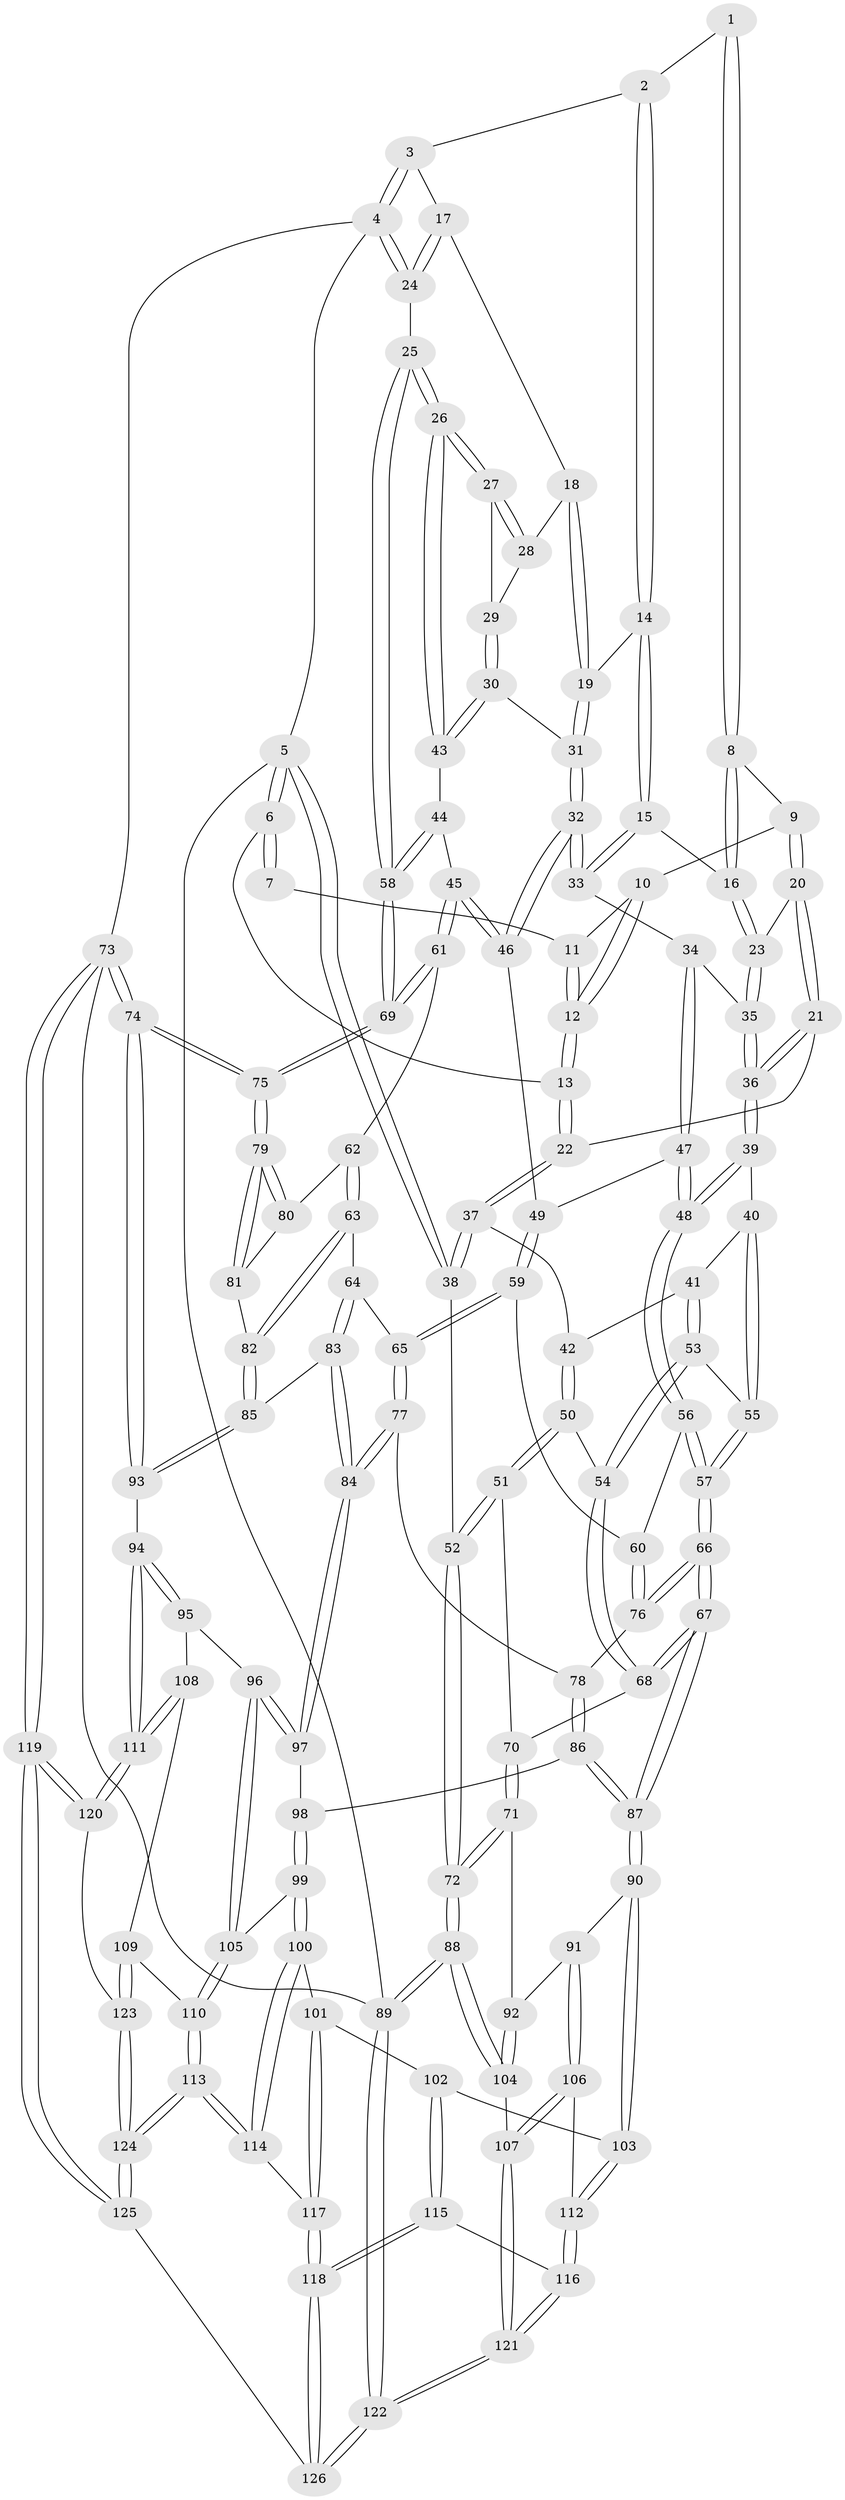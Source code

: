 // Generated by graph-tools (version 1.1) at 2025/03/03/09/25 03:03:21]
// undirected, 126 vertices, 312 edges
graph export_dot {
graph [start="1"]
  node [color=gray90,style=filled];
  1 [pos="+0.3990328966262106+0"];
  2 [pos="+0.6580031081041784+0"];
  3 [pos="+0.8382554687783464+0"];
  4 [pos="+1+0"];
  5 [pos="+0+0"];
  6 [pos="+0+0"];
  7 [pos="+0.25189570429303915+0"];
  8 [pos="+0.3939757254638379+0.02537180028812134"];
  9 [pos="+0.30978039476835695+0.05621545840679819"];
  10 [pos="+0.2995294499599853+0.051723422531547346"];
  11 [pos="+0.26638113860198415+0"];
  12 [pos="+0.188230811962523+0.10484293178061356"];
  13 [pos="+0.169012464091983+0.12005060937032903"];
  14 [pos="+0.6449323852820771+0"];
  15 [pos="+0.6109753804335233+0.03546384754681264"];
  16 [pos="+0.44081965032056797+0.09175780027284161"];
  17 [pos="+0.8984991338176406+0.06563720092015288"];
  18 [pos="+0.8803184229251988+0.07990540985951584"];
  19 [pos="+0.8021074052272366+0.10597839205846556"];
  20 [pos="+0.3224704149560575+0.10458392873502026"];
  21 [pos="+0.2827396846613428+0.17131245120147695"];
  22 [pos="+0.1730552299971318+0.1612609745938948"];
  23 [pos="+0.4258411884913423+0.1286495555408192"];
  24 [pos="+1+0.2080427940193791"];
  25 [pos="+1+0.23719558493592113"];
  26 [pos="+1+0.23398411554447007"];
  27 [pos="+0.9543688075836426+0.21242442782649923"];
  28 [pos="+0.883495280186558+0.13171841614455748"];
  29 [pos="+0.8688223456845473+0.21244637666192667"];
  30 [pos="+0.8412647635568605+0.22244985168736583"];
  31 [pos="+0.7806908740987479+0.20957248296909523"];
  32 [pos="+0.7440908820960918+0.2314141051963416"];
  33 [pos="+0.619562278785305+0.13864358403960306"];
  34 [pos="+0.5491566910486507+0.22977150531835902"];
  35 [pos="+0.4217066295064674+0.208931541726803"];
  36 [pos="+0.3841640126364603+0.24224146391909343"];
  37 [pos="+0.1677930334900612+0.17136674666274024"];
  38 [pos="+0+0.2255779955413142"];
  39 [pos="+0.37059096731613356+0.2927500444224062"];
  40 [pos="+0.357849897017799+0.3039123095253119"];
  41 [pos="+0.21492578374979152+0.29834180049998166"];
  42 [pos="+0.17097573456954507+0.28969861500898925"];
  43 [pos="+0.8678303319676769+0.28709833341746527"];
  44 [pos="+0.8632066116847601+0.3481503146141077"];
  45 [pos="+0.8242542059472673+0.38120861201193745"];
  46 [pos="+0.7239013072013067+0.31874015243498666"];
  47 [pos="+0.5688297837692756+0.295172942651507"];
  48 [pos="+0.517496380726004+0.39715448966239353"];
  49 [pos="+0.7171679388770239+0.32278836812085915"];
  50 [pos="+0.11725120474982866+0.36283050528669336"];
  51 [pos="+0.03390029238546206+0.399575475350533"];
  52 [pos="+0+0.38108762953579295"];
  53 [pos="+0.27411473177999507+0.3995588245210676"];
  54 [pos="+0.21331787900521357+0.43051228344404635"];
  55 [pos="+0.33588989960176574+0.39111964478676847"];
  56 [pos="+0.5246373310881413+0.44140377352792826"];
  57 [pos="+0.37346878458858046+0.5170507143334585"];
  58 [pos="+1+0.318439582074892"];
  59 [pos="+0.6498771507888489+0.4643272368932125"];
  60 [pos="+0.5627124436517926+0.46652523409757013"];
  61 [pos="+0.8424231227395582+0.4685391341468361"];
  62 [pos="+0.8365401553399503+0.48628889295850547"];
  63 [pos="+0.823107227525198+0.49538255450094454"];
  64 [pos="+0.7745344563864585+0.5155701010374768"];
  65 [pos="+0.6948884235989342+0.5035768385453501"];
  66 [pos="+0.32277876444622433+0.6069530755052223"];
  67 [pos="+0.3062233153126691+0.6287981994798493"];
  68 [pos="+0.2684378762328677+0.572511370108988"];
  69 [pos="+1+0.35073303366760855"];
  70 [pos="+0.06350000030737976+0.44824821256149006"];
  71 [pos="+0.12216983330431269+0.6526662038350068"];
  72 [pos="+0+0.6718880333255199"];
  73 [pos="+1+1"];
  74 [pos="+1+0.9142911251456065"];
  75 [pos="+1+0.6304078968635028"];
  76 [pos="+0.557058116643639+0.5727632306757111"];
  77 [pos="+0.6414064422506527+0.6878523611441099"];
  78 [pos="+0.5646766511262074+0.5970814580151478"];
  79 [pos="+1+0.6137929924974342"];
  80 [pos="+0.8734896722115006+0.517254708310588"];
  81 [pos="+0.8882404378842095+0.6331979841511274"];
  82 [pos="+0.849689330551988+0.6577678526394207"];
  83 [pos="+0.765724148704018+0.6803935126969244"];
  84 [pos="+0.6441672262970323+0.6974723488197417"];
  85 [pos="+0.8148410846291713+0.7004422899833627"];
  86 [pos="+0.3940917604903018+0.6946619296079244"];
  87 [pos="+0.2986554012550286+0.6645250941296195"];
  88 [pos="+0+0.7538184276148295"];
  89 [pos="+0+1"];
  90 [pos="+0.297190955925454+0.6659363335086711"];
  91 [pos="+0.21644449184122871+0.6813904078831469"];
  92 [pos="+0.19560992766121887+0.6812914548749797"];
  93 [pos="+0.8840027481569218+0.8157874476888847"];
  94 [pos="+0.8497155403465014+0.8349909707768025"];
  95 [pos="+0.6504056057603192+0.7702382151245643"];
  96 [pos="+0.6330606763871764+0.7195090177735747"];
  97 [pos="+0.6328054464186232+0.7177118449552157"];
  98 [pos="+0.46726072281803005+0.7344056240528959"];
  99 [pos="+0.4879197475430684+0.8384947406258405"];
  100 [pos="+0.4666165855457082+0.8744483236509969"];
  101 [pos="+0.32828508575361126+0.8197731101081283"];
  102 [pos="+0.32766142176749874+0.8192684895750859"];
  103 [pos="+0.3073601856216869+0.7655610219154093"];
  104 [pos="+0.055436449001567654+0.8397653761266959"];
  105 [pos="+0.5383017001936178+0.84651179154261"];
  106 [pos="+0.16028073965325518+0.877517686521438"];
  107 [pos="+0.08431727633363499+0.8874307978653726"];
  108 [pos="+0.6511784467961677+0.7807985301179998"];
  109 [pos="+0.6149039444514763+0.906828539661721"];
  110 [pos="+0.5956201901104926+0.9023912929919374"];
  111 [pos="+0.7669146013550246+0.9074305535899779"];
  112 [pos="+0.2039651118398179+0.906617733479765"];
  113 [pos="+0.4910468746937049+0.9363513776381782"];
  114 [pos="+0.46532480756788086+0.914219852654781"];
  115 [pos="+0.28662254055907266+0.9890518247876161"];
  116 [pos="+0.21517087600639634+0.9408768976807349"];
  117 [pos="+0.4078460379764322+0.9382661882765622"];
  118 [pos="+0.3215880582299158+1"];
  119 [pos="+0.815813979366367+1"];
  120 [pos="+0.7507445684907941+0.9367703440253381"];
  121 [pos="+0.07071538416736356+1"];
  122 [pos="+0+1"];
  123 [pos="+0.6212521458046806+0.9162798069079634"];
  124 [pos="+0.5503155247617125+1"];
  125 [pos="+0.5496635427427421+1"];
  126 [pos="+0.3366013933781283+1"];
  1 -- 2;
  1 -- 8;
  1 -- 8;
  2 -- 3;
  2 -- 14;
  2 -- 14;
  3 -- 4;
  3 -- 4;
  3 -- 17;
  4 -- 5;
  4 -- 24;
  4 -- 24;
  4 -- 73;
  5 -- 6;
  5 -- 6;
  5 -- 38;
  5 -- 38;
  5 -- 89;
  6 -- 7;
  6 -- 7;
  6 -- 13;
  7 -- 11;
  8 -- 9;
  8 -- 16;
  8 -- 16;
  9 -- 10;
  9 -- 20;
  9 -- 20;
  10 -- 11;
  10 -- 12;
  10 -- 12;
  11 -- 12;
  11 -- 12;
  12 -- 13;
  12 -- 13;
  13 -- 22;
  13 -- 22;
  14 -- 15;
  14 -- 15;
  14 -- 19;
  15 -- 16;
  15 -- 33;
  15 -- 33;
  16 -- 23;
  16 -- 23;
  17 -- 18;
  17 -- 24;
  17 -- 24;
  18 -- 19;
  18 -- 19;
  18 -- 28;
  19 -- 31;
  19 -- 31;
  20 -- 21;
  20 -- 21;
  20 -- 23;
  21 -- 22;
  21 -- 36;
  21 -- 36;
  22 -- 37;
  22 -- 37;
  23 -- 35;
  23 -- 35;
  24 -- 25;
  25 -- 26;
  25 -- 26;
  25 -- 58;
  25 -- 58;
  26 -- 27;
  26 -- 27;
  26 -- 43;
  26 -- 43;
  27 -- 28;
  27 -- 28;
  27 -- 29;
  28 -- 29;
  29 -- 30;
  29 -- 30;
  30 -- 31;
  30 -- 43;
  30 -- 43;
  31 -- 32;
  31 -- 32;
  32 -- 33;
  32 -- 33;
  32 -- 46;
  32 -- 46;
  33 -- 34;
  34 -- 35;
  34 -- 47;
  34 -- 47;
  35 -- 36;
  35 -- 36;
  36 -- 39;
  36 -- 39;
  37 -- 38;
  37 -- 38;
  37 -- 42;
  38 -- 52;
  39 -- 40;
  39 -- 48;
  39 -- 48;
  40 -- 41;
  40 -- 55;
  40 -- 55;
  41 -- 42;
  41 -- 53;
  41 -- 53;
  42 -- 50;
  42 -- 50;
  43 -- 44;
  44 -- 45;
  44 -- 58;
  44 -- 58;
  45 -- 46;
  45 -- 46;
  45 -- 61;
  45 -- 61;
  46 -- 49;
  47 -- 48;
  47 -- 48;
  47 -- 49;
  48 -- 56;
  48 -- 56;
  49 -- 59;
  49 -- 59;
  50 -- 51;
  50 -- 51;
  50 -- 54;
  51 -- 52;
  51 -- 52;
  51 -- 70;
  52 -- 72;
  52 -- 72;
  53 -- 54;
  53 -- 54;
  53 -- 55;
  54 -- 68;
  54 -- 68;
  55 -- 57;
  55 -- 57;
  56 -- 57;
  56 -- 57;
  56 -- 60;
  57 -- 66;
  57 -- 66;
  58 -- 69;
  58 -- 69;
  59 -- 60;
  59 -- 65;
  59 -- 65;
  60 -- 76;
  60 -- 76;
  61 -- 62;
  61 -- 69;
  61 -- 69;
  62 -- 63;
  62 -- 63;
  62 -- 80;
  63 -- 64;
  63 -- 82;
  63 -- 82;
  64 -- 65;
  64 -- 83;
  64 -- 83;
  65 -- 77;
  65 -- 77;
  66 -- 67;
  66 -- 67;
  66 -- 76;
  66 -- 76;
  67 -- 68;
  67 -- 68;
  67 -- 87;
  67 -- 87;
  68 -- 70;
  69 -- 75;
  69 -- 75;
  70 -- 71;
  70 -- 71;
  71 -- 72;
  71 -- 72;
  71 -- 92;
  72 -- 88;
  72 -- 88;
  73 -- 74;
  73 -- 74;
  73 -- 119;
  73 -- 119;
  73 -- 89;
  74 -- 75;
  74 -- 75;
  74 -- 93;
  74 -- 93;
  75 -- 79;
  75 -- 79;
  76 -- 78;
  77 -- 78;
  77 -- 84;
  77 -- 84;
  78 -- 86;
  78 -- 86;
  79 -- 80;
  79 -- 80;
  79 -- 81;
  79 -- 81;
  80 -- 81;
  81 -- 82;
  82 -- 85;
  82 -- 85;
  83 -- 84;
  83 -- 84;
  83 -- 85;
  84 -- 97;
  84 -- 97;
  85 -- 93;
  85 -- 93;
  86 -- 87;
  86 -- 87;
  86 -- 98;
  87 -- 90;
  87 -- 90;
  88 -- 89;
  88 -- 89;
  88 -- 104;
  88 -- 104;
  89 -- 122;
  89 -- 122;
  90 -- 91;
  90 -- 103;
  90 -- 103;
  91 -- 92;
  91 -- 106;
  91 -- 106;
  92 -- 104;
  92 -- 104;
  93 -- 94;
  94 -- 95;
  94 -- 95;
  94 -- 111;
  94 -- 111;
  95 -- 96;
  95 -- 108;
  96 -- 97;
  96 -- 97;
  96 -- 105;
  96 -- 105;
  97 -- 98;
  98 -- 99;
  98 -- 99;
  99 -- 100;
  99 -- 100;
  99 -- 105;
  100 -- 101;
  100 -- 114;
  100 -- 114;
  101 -- 102;
  101 -- 117;
  101 -- 117;
  102 -- 103;
  102 -- 115;
  102 -- 115;
  103 -- 112;
  103 -- 112;
  104 -- 107;
  105 -- 110;
  105 -- 110;
  106 -- 107;
  106 -- 107;
  106 -- 112;
  107 -- 121;
  107 -- 121;
  108 -- 109;
  108 -- 111;
  108 -- 111;
  109 -- 110;
  109 -- 123;
  109 -- 123;
  110 -- 113;
  110 -- 113;
  111 -- 120;
  111 -- 120;
  112 -- 116;
  112 -- 116;
  113 -- 114;
  113 -- 114;
  113 -- 124;
  113 -- 124;
  114 -- 117;
  115 -- 116;
  115 -- 118;
  115 -- 118;
  116 -- 121;
  116 -- 121;
  117 -- 118;
  117 -- 118;
  118 -- 126;
  118 -- 126;
  119 -- 120;
  119 -- 120;
  119 -- 125;
  119 -- 125;
  120 -- 123;
  121 -- 122;
  121 -- 122;
  122 -- 126;
  122 -- 126;
  123 -- 124;
  123 -- 124;
  124 -- 125;
  124 -- 125;
  125 -- 126;
}

